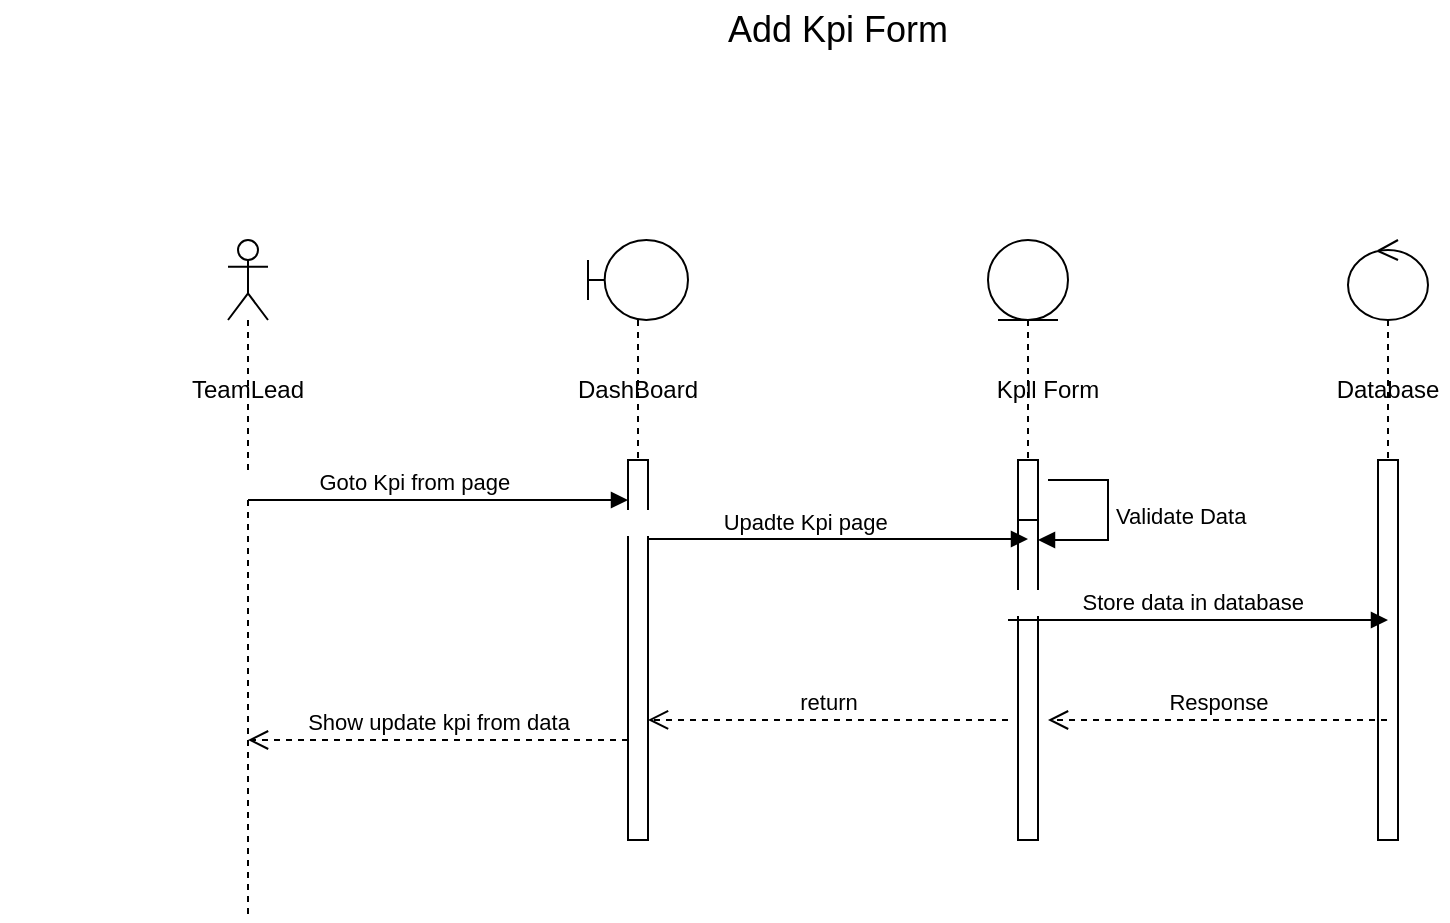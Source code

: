 <mxfile version="24.0.6" type="github">
  <diagram name="Page-1" id="hT1a_tChc36IBBwznY1V">
    <mxGraphModel dx="1805" dy="506" grid="1" gridSize="10" guides="1" tooltips="1" connect="1" arrows="1" fold="1" page="1" pageScale="1" pageWidth="850" pageHeight="1100" math="0" shadow="0">
      <root>
        <mxCell id="0" />
        <mxCell id="1" parent="0" />
        <mxCell id="IoDQr_MmMYuq2F3z1sl8-34" value="" style="shape=umlLifeline;perimeter=lifelinePerimeter;whiteSpace=wrap;html=1;container=1;dropTarget=0;collapsible=0;recursiveResize=0;outlineConnect=0;portConstraint=eastwest;newEdgeStyle={&quot;curved&quot;:0,&quot;rounded&quot;:0};participant=umlActor;" vertex="1" parent="1">
          <mxGeometry x="110" y="190" width="20" height="340" as="geometry" />
        </mxCell>
        <mxCell id="IoDQr_MmMYuq2F3z1sl8-35" value="TeamLead" style="text;html=1;align=center;verticalAlign=middle;whiteSpace=wrap;rounded=0;" vertex="1" parent="1">
          <mxGeometry x="90" y="250" width="60" height="30" as="geometry" />
        </mxCell>
        <mxCell id="IoDQr_MmMYuq2F3z1sl8-36" value="" style="shape=umlLifeline;perimeter=lifelinePerimeter;whiteSpace=wrap;html=1;container=1;dropTarget=0;collapsible=0;recursiveResize=0;outlineConnect=0;portConstraint=eastwest;newEdgeStyle={&quot;curved&quot;:0,&quot;rounded&quot;:0};participant=umlBoundary;" vertex="1" parent="1">
          <mxGeometry x="290" y="190" width="50" height="300" as="geometry" />
        </mxCell>
        <mxCell id="IoDQr_MmMYuq2F3z1sl8-37" value="" style="html=1;points=[[0,0,0,0,5],[0,1,0,0,-5],[1,0,0,0,5],[1,1,0,0,-5]];perimeter=orthogonalPerimeter;outlineConnect=0;targetShapes=umlLifeline;portConstraint=eastwest;newEdgeStyle={&quot;curved&quot;:0,&quot;rounded&quot;:0};" vertex="1" parent="IoDQr_MmMYuq2F3z1sl8-36">
          <mxGeometry x="20" y="110" width="10" height="190" as="geometry" />
        </mxCell>
        <mxCell id="IoDQr_MmMYuq2F3z1sl8-38" value="" style="shape=umlLifeline;perimeter=lifelinePerimeter;whiteSpace=wrap;html=1;container=1;dropTarget=0;collapsible=0;recursiveResize=0;outlineConnect=0;portConstraint=eastwest;newEdgeStyle={&quot;curved&quot;:0,&quot;rounded&quot;:0};participant=umlControl;" vertex="1" parent="1">
          <mxGeometry x="670" y="190" width="40" height="300" as="geometry" />
        </mxCell>
        <mxCell id="IoDQr_MmMYuq2F3z1sl8-39" value="" style="html=1;points=[[0,0,0,0,5],[0,1,0,0,-5],[1,0,0,0,5],[1,1,0,0,-5]];perimeter=orthogonalPerimeter;outlineConnect=0;targetShapes=umlLifeline;portConstraint=eastwest;newEdgeStyle={&quot;curved&quot;:0,&quot;rounded&quot;:0};" vertex="1" parent="IoDQr_MmMYuq2F3z1sl8-38">
          <mxGeometry x="15" y="110" width="10" height="190" as="geometry" />
        </mxCell>
        <mxCell id="IoDQr_MmMYuq2F3z1sl8-40" value="Kpll Form" style="text;html=1;align=center;verticalAlign=middle;whiteSpace=wrap;rounded=0;" vertex="1" parent="1">
          <mxGeometry x="490" y="250" width="60" height="30" as="geometry" />
        </mxCell>
        <mxCell id="IoDQr_MmMYuq2F3z1sl8-41" value="DashBoard" style="text;html=1;align=center;verticalAlign=middle;whiteSpace=wrap;rounded=0;" vertex="1" parent="1">
          <mxGeometry x="285" y="250" width="60" height="30" as="geometry" />
        </mxCell>
        <mxCell id="IoDQr_MmMYuq2F3z1sl8-42" value="" style="shape=umlLifeline;perimeter=lifelinePerimeter;whiteSpace=wrap;html=1;container=1;dropTarget=0;collapsible=0;recursiveResize=0;outlineConnect=0;portConstraint=eastwest;newEdgeStyle={&quot;curved&quot;:0,&quot;rounded&quot;:0};participant=umlEntity;" vertex="1" parent="1">
          <mxGeometry x="490" y="190" width="40" height="300" as="geometry" />
        </mxCell>
        <mxCell id="IoDQr_MmMYuq2F3z1sl8-43" value="" style="html=1;points=[[0,0,0,0,5],[0,1,0,0,-5],[1,0,0,0,5],[1,1,0,0,-5]];perimeter=orthogonalPerimeter;outlineConnect=0;targetShapes=umlLifeline;portConstraint=eastwest;newEdgeStyle={&quot;curved&quot;:0,&quot;rounded&quot;:0};" vertex="1" parent="IoDQr_MmMYuq2F3z1sl8-42">
          <mxGeometry x="15" y="110" width="10" height="190" as="geometry" />
        </mxCell>
        <mxCell id="IoDQr_MmMYuq2F3z1sl8-44" value="" style="html=1;points=[[0,0,0,0,5],[0,1,0,0,-5],[1,0,0,0,5],[1,1,0,0,-5]];perimeter=orthogonalPerimeter;outlineConnect=0;targetShapes=umlLifeline;portConstraint=eastwest;newEdgeStyle={&quot;curved&quot;:0,&quot;rounded&quot;:0};" vertex="1" parent="IoDQr_MmMYuq2F3z1sl8-42">
          <mxGeometry x="15" y="140" width="10" height="40" as="geometry" />
        </mxCell>
        <mxCell id="IoDQr_MmMYuq2F3z1sl8-45" value="Validate Data" style="html=1;align=left;spacingLeft=2;endArrow=block;rounded=0;edgeStyle=orthogonalEdgeStyle;curved=0;rounded=0;" edge="1" parent="IoDQr_MmMYuq2F3z1sl8-42" target="IoDQr_MmMYuq2F3z1sl8-44">
          <mxGeometry relative="1" as="geometry">
            <mxPoint x="30" y="120" as="sourcePoint" />
            <Array as="points">
              <mxPoint x="60" y="150" />
            </Array>
          </mxGeometry>
        </mxCell>
        <mxCell id="IoDQr_MmMYuq2F3z1sl8-46" value="Database" style="text;html=1;align=center;verticalAlign=middle;whiteSpace=wrap;rounded=0;" vertex="1" parent="1">
          <mxGeometry x="660" y="250" width="60" height="30" as="geometry" />
        </mxCell>
        <mxCell id="IoDQr_MmMYuq2F3z1sl8-47" value="&amp;nbsp; &amp;nbsp; &amp;nbsp; &amp;nbsp; &amp;nbsp; &amp;nbsp; &amp;nbsp; &amp;nbsp; &amp;nbsp; &amp;nbsp; &amp;nbsp; &amp;nbsp; &amp;nbsp; &amp;nbsp; &amp;nbsp; &amp;nbsp; &amp;nbsp; &amp;nbsp; &amp;nbsp; &amp;nbsp; &amp;nbsp; &amp;nbsp; &amp;nbsp; &amp;nbsp; &amp;nbsp; &amp;nbsp; Goto Kpi from page&amp;nbsp;" style="html=1;verticalAlign=bottom;endArrow=block;curved=0;rounded=0;" edge="1" parent="1" target="IoDQr_MmMYuq2F3z1sl8-37">
          <mxGeometry width="80" relative="1" as="geometry">
            <mxPoint x="300" y="320" as="sourcePoint" />
            <mxPoint x="300" y="320" as="targetPoint" />
            <Array as="points">
              <mxPoint x="120" y="320" />
            </Array>
          </mxGeometry>
        </mxCell>
        <mxCell id="IoDQr_MmMYuq2F3z1sl8-48" value="&amp;nbsp; &amp;nbsp; &amp;nbsp; &amp;nbsp; &amp;nbsp; &amp;nbsp; &amp;nbsp; &amp;nbsp; &amp;nbsp; &amp;nbsp; &amp;nbsp; &amp;nbsp; &amp;nbsp; &amp;nbsp; &amp;nbsp; &amp;nbsp; &amp;nbsp; &amp;nbsp; &amp;nbsp; &amp;nbsp; &amp;nbsp; &amp;nbsp; &amp;nbsp; &amp;nbsp; Upadte Kpi page" style="html=1;verticalAlign=bottom;endArrow=block;curved=0;rounded=0;" edge="1" parent="1">
          <mxGeometry width="80" relative="1" as="geometry">
            <mxPoint x="500" y="339.5" as="sourcePoint" />
            <mxPoint x="510" y="339.5" as="targetPoint" />
            <Array as="points">
              <mxPoint x="320" y="339.5" />
            </Array>
          </mxGeometry>
        </mxCell>
        <mxCell id="IoDQr_MmMYuq2F3z1sl8-49" value="&amp;nbsp; &amp;nbsp; &amp;nbsp; &amp;nbsp; &amp;nbsp; &amp;nbsp; &amp;nbsp; &amp;nbsp; &amp;nbsp; &amp;nbsp; &amp;nbsp; &amp;nbsp; &amp;nbsp; &amp;nbsp; &amp;nbsp; &amp;nbsp; &amp;nbsp; &amp;nbsp; &amp;nbsp; &amp;nbsp; &amp;nbsp; &amp;nbsp; &amp;nbsp; &amp;nbsp; &amp;nbsp; &amp;nbsp; &amp;nbsp; &amp;nbsp; &amp;nbsp; Store data in database&amp;nbsp;" style="html=1;verticalAlign=bottom;endArrow=block;curved=0;rounded=0;" edge="1" parent="1">
          <mxGeometry width="80" relative="1" as="geometry">
            <mxPoint x="680" y="380" as="sourcePoint" />
            <mxPoint x="690" y="380" as="targetPoint" />
            <Array as="points">
              <mxPoint x="500" y="380" />
            </Array>
          </mxGeometry>
        </mxCell>
        <mxCell id="IoDQr_MmMYuq2F3z1sl8-50" value="Response" style="html=1;verticalAlign=bottom;endArrow=open;dashed=1;endSize=8;curved=0;rounded=0;" edge="1" parent="1" source="IoDQr_MmMYuq2F3z1sl8-38">
          <mxGeometry relative="1" as="geometry">
            <mxPoint x="600" y="430" as="sourcePoint" />
            <mxPoint x="520" y="430" as="targetPoint" />
          </mxGeometry>
        </mxCell>
        <mxCell id="IoDQr_MmMYuq2F3z1sl8-51" value="return" style="html=1;verticalAlign=bottom;endArrow=open;dashed=1;endSize=8;curved=0;rounded=0;entryX=1;entryY=0.684;entryDx=0;entryDy=0;entryPerimeter=0;" edge="1" parent="1" target="IoDQr_MmMYuq2F3z1sl8-37">
          <mxGeometry relative="1" as="geometry">
            <mxPoint x="500" y="430" as="sourcePoint" />
            <mxPoint x="330" y="430" as="targetPoint" />
          </mxGeometry>
        </mxCell>
        <mxCell id="IoDQr_MmMYuq2F3z1sl8-52" value="Show update kpi from data" style="html=1;verticalAlign=bottom;endArrow=open;dashed=1;endSize=8;curved=0;rounded=0;entryX=1;entryY=0.684;entryDx=0;entryDy=0;entryPerimeter=0;" edge="1" parent="1" source="IoDQr_MmMYuq2F3z1sl8-37">
          <mxGeometry relative="1" as="geometry">
            <mxPoint x="300" y="440" as="sourcePoint" />
            <mxPoint x="120" y="440" as="targetPoint" />
            <Array as="points">
              <mxPoint x="180" y="440" />
            </Array>
          </mxGeometry>
        </mxCell>
        <mxCell id="IoDQr_MmMYuq2F3z1sl8-53" value="&lt;font style=&quot;font-size: 18px;&quot;&gt;Add Kpi Form&lt;/font&gt;" style="text;html=1;align=center;verticalAlign=middle;whiteSpace=wrap;rounded=0;" vertex="1" parent="1">
          <mxGeometry x="160" y="70" width="510" height="30" as="geometry" />
        </mxCell>
      </root>
    </mxGraphModel>
  </diagram>
</mxfile>
